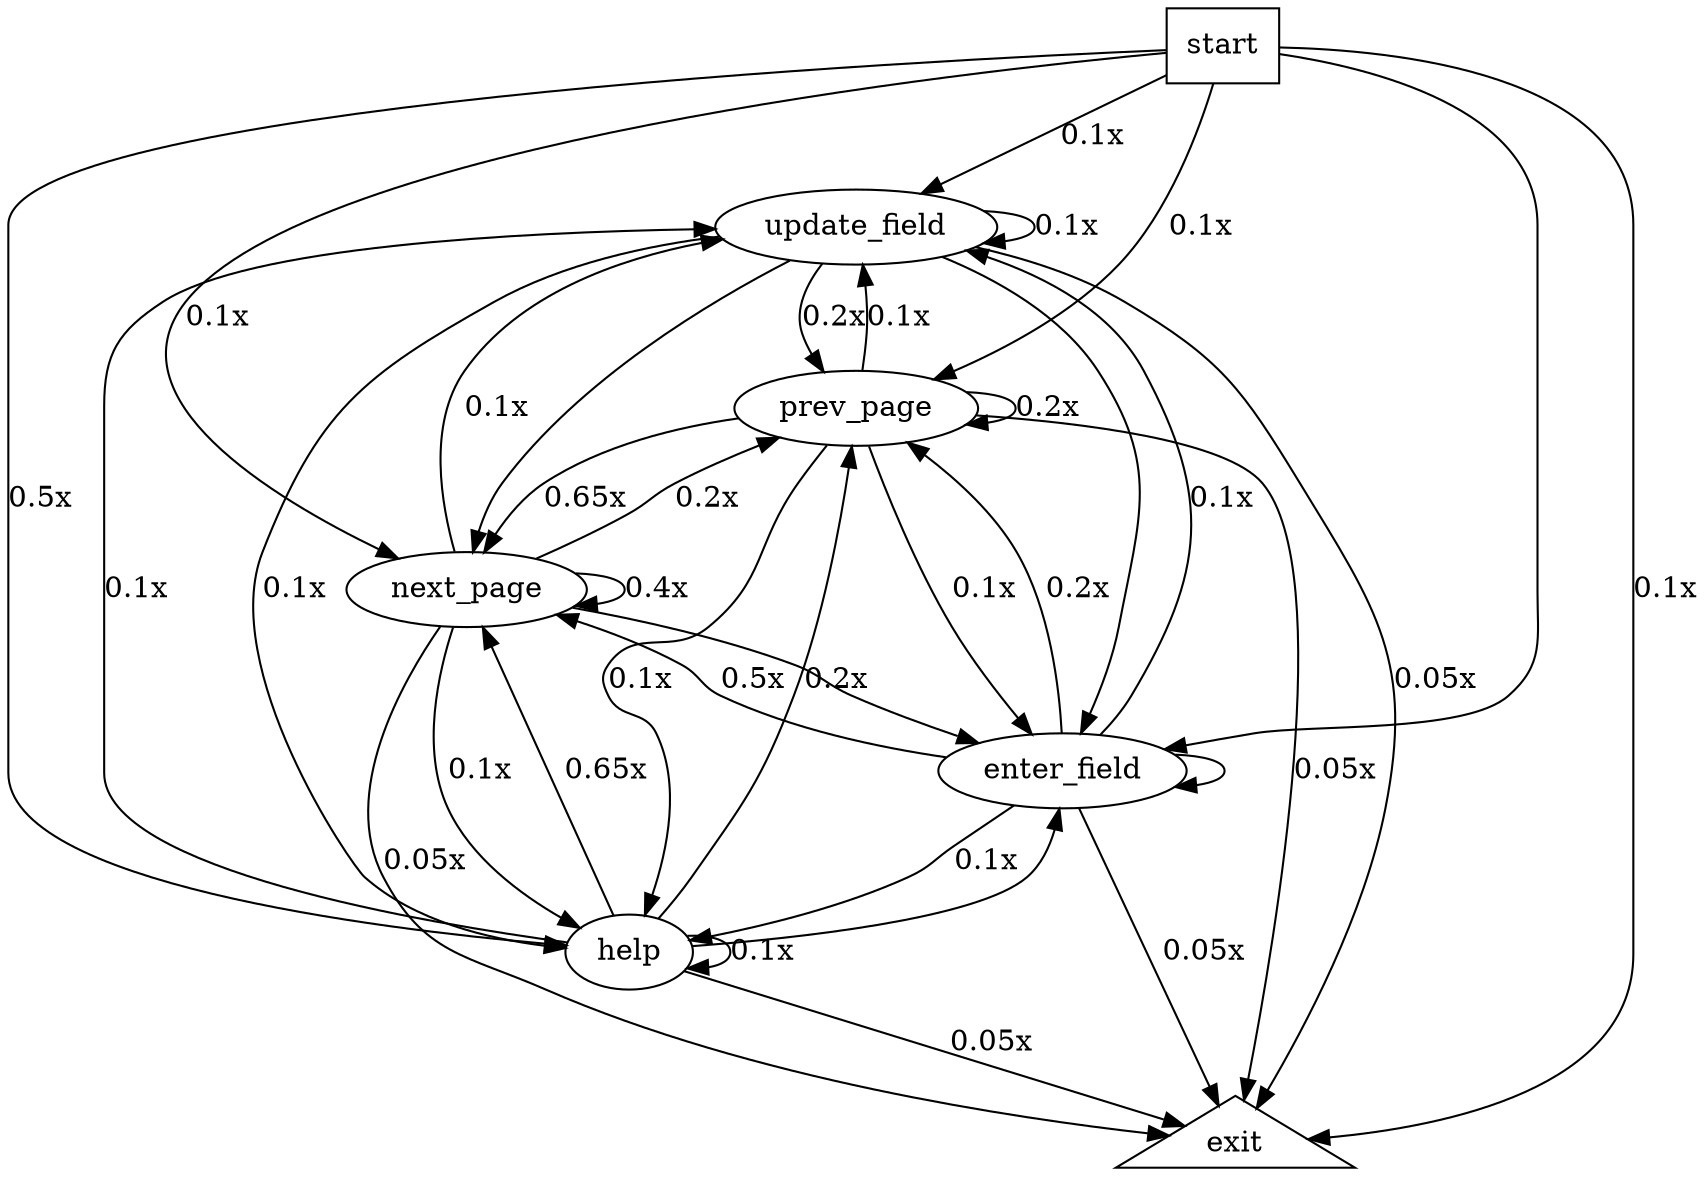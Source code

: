 digraph G {
    update_field [label="update_field"];
    prev_page [label="prev_page"];
    next_page [label="next_page"];
    start [label="start", shape=box];
    help [label="help"];
    enter_field [label="enter_field"];
    exit [label="exit", shape=triangle];
    update_field -> update_field [label="0.1x"];
    update_field -> exit [label="0.05x"];
    update_field -> next_page;
    update_field -> prev_page [label="0.2x"];
    update_field -> help [label="0.1x"];
    update_field -> enter_field;
    prev_page -> update_field [label="0.1x"];
    prev_page -> exit [label="0.05x"];
    prev_page -> next_page [label="0.65x"];
    prev_page -> prev_page [label="0.2x"];
    prev_page -> help [label="0.1x"];
    prev_page -> enter_field [label="0.1x"];
    next_page -> update_field [label="0.1x"];
    next_page -> exit [label="0.05x"];
    next_page -> next_page [label="0.4x"];
    next_page -> prev_page [label="0.2x"];
    next_page -> help [label="0.1x"];
    next_page -> enter_field;
    start -> update_field [label="0.1x"];
    start -> exit [label="0.1x"];
    start -> next_page [label="0.1x"];
    start -> prev_page [label="0.1x"];
    start -> help [label="0.5x"];
    start -> enter_field;
    help -> update_field [label="0.1x"];
    help -> exit [label="0.05x"];
    help -> next_page [label="0.65x"];
    help -> prev_page [label="0.2x"];
    help -> help [label="0.1x"];
    help -> enter_field;
    enter_field -> update_field [label="0.1x"];
    enter_field -> exit [label="0.05x"];
    enter_field -> next_page [label="0.5x"];
    enter_field -> prev_page [label="0.2x"];
    enter_field -> help [label="0.1x"];
    enter_field -> enter_field;
}
